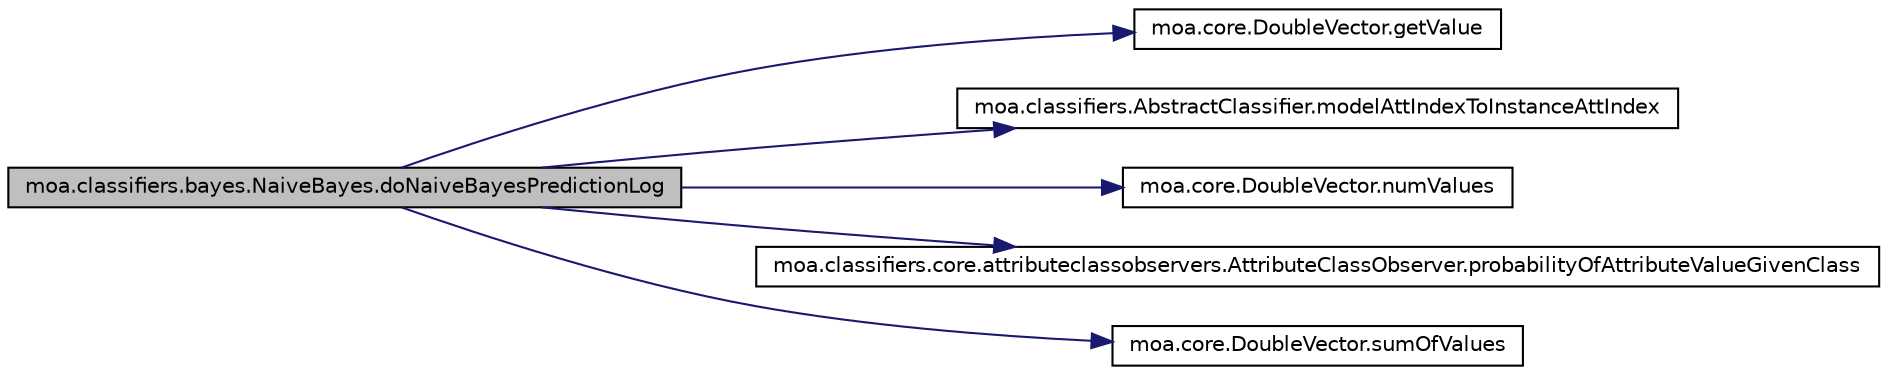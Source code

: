 digraph G
{
  edge [fontname="Helvetica",fontsize="10",labelfontname="Helvetica",labelfontsize="10"];
  node [fontname="Helvetica",fontsize="10",shape=record];
  rankdir=LR;
  Node1 [label="moa.classifiers.bayes.NaiveBayes.doNaiveBayesPredictionLog",height=0.2,width=0.4,color="black", fillcolor="grey75", style="filled" fontcolor="black"];
  Node1 -> Node2 [color="midnightblue",fontsize="10",style="solid",fontname="Helvetica"];
  Node2 [label="moa.core.DoubleVector.getValue",height=0.2,width=0.4,color="black", fillcolor="white", style="filled",URL="$classmoa_1_1core_1_1DoubleVector.html#a0a22580b229225823e9b11ed9d35104a"];
  Node1 -> Node3 [color="midnightblue",fontsize="10",style="solid",fontname="Helvetica"];
  Node3 [label="moa.classifiers.AbstractClassifier.modelAttIndexToInstanceAttIndex",height=0.2,width=0.4,color="black", fillcolor="white", style="filled",URL="$classmoa_1_1classifiers_1_1AbstractClassifier.html#a5cd97fb8e5751d48de011c81f45466d4",tooltip="Gets the index of the attribute in the instance, given the index of the attribute..."];
  Node1 -> Node4 [color="midnightblue",fontsize="10",style="solid",fontname="Helvetica"];
  Node4 [label="moa.core.DoubleVector.numValues",height=0.2,width=0.4,color="black", fillcolor="white", style="filled",URL="$classmoa_1_1core_1_1DoubleVector.html#a04cac8fb52824b100578ad4bfef2136a"];
  Node1 -> Node5 [color="midnightblue",fontsize="10",style="solid",fontname="Helvetica"];
  Node5 [label="moa.classifiers.core.attributeclassobservers.AttributeClassObserver.probabilityOfAttributeValueGivenClass",height=0.2,width=0.4,color="black", fillcolor="white", style="filled",URL="$interfacemoa_1_1classifiers_1_1core_1_1attributeclassobservers_1_1AttributeClassObserver.html#af4e7cc0d1cd75c196f00b09c2c4d5458",tooltip="Gets the probability for an attribute value given a class."];
  Node1 -> Node6 [color="midnightblue",fontsize="10",style="solid",fontname="Helvetica"];
  Node6 [label="moa.core.DoubleVector.sumOfValues",height=0.2,width=0.4,color="black", fillcolor="white", style="filled",URL="$classmoa_1_1core_1_1DoubleVector.html#acafa367bb17b33b844486adfa1b2780a"];
}
